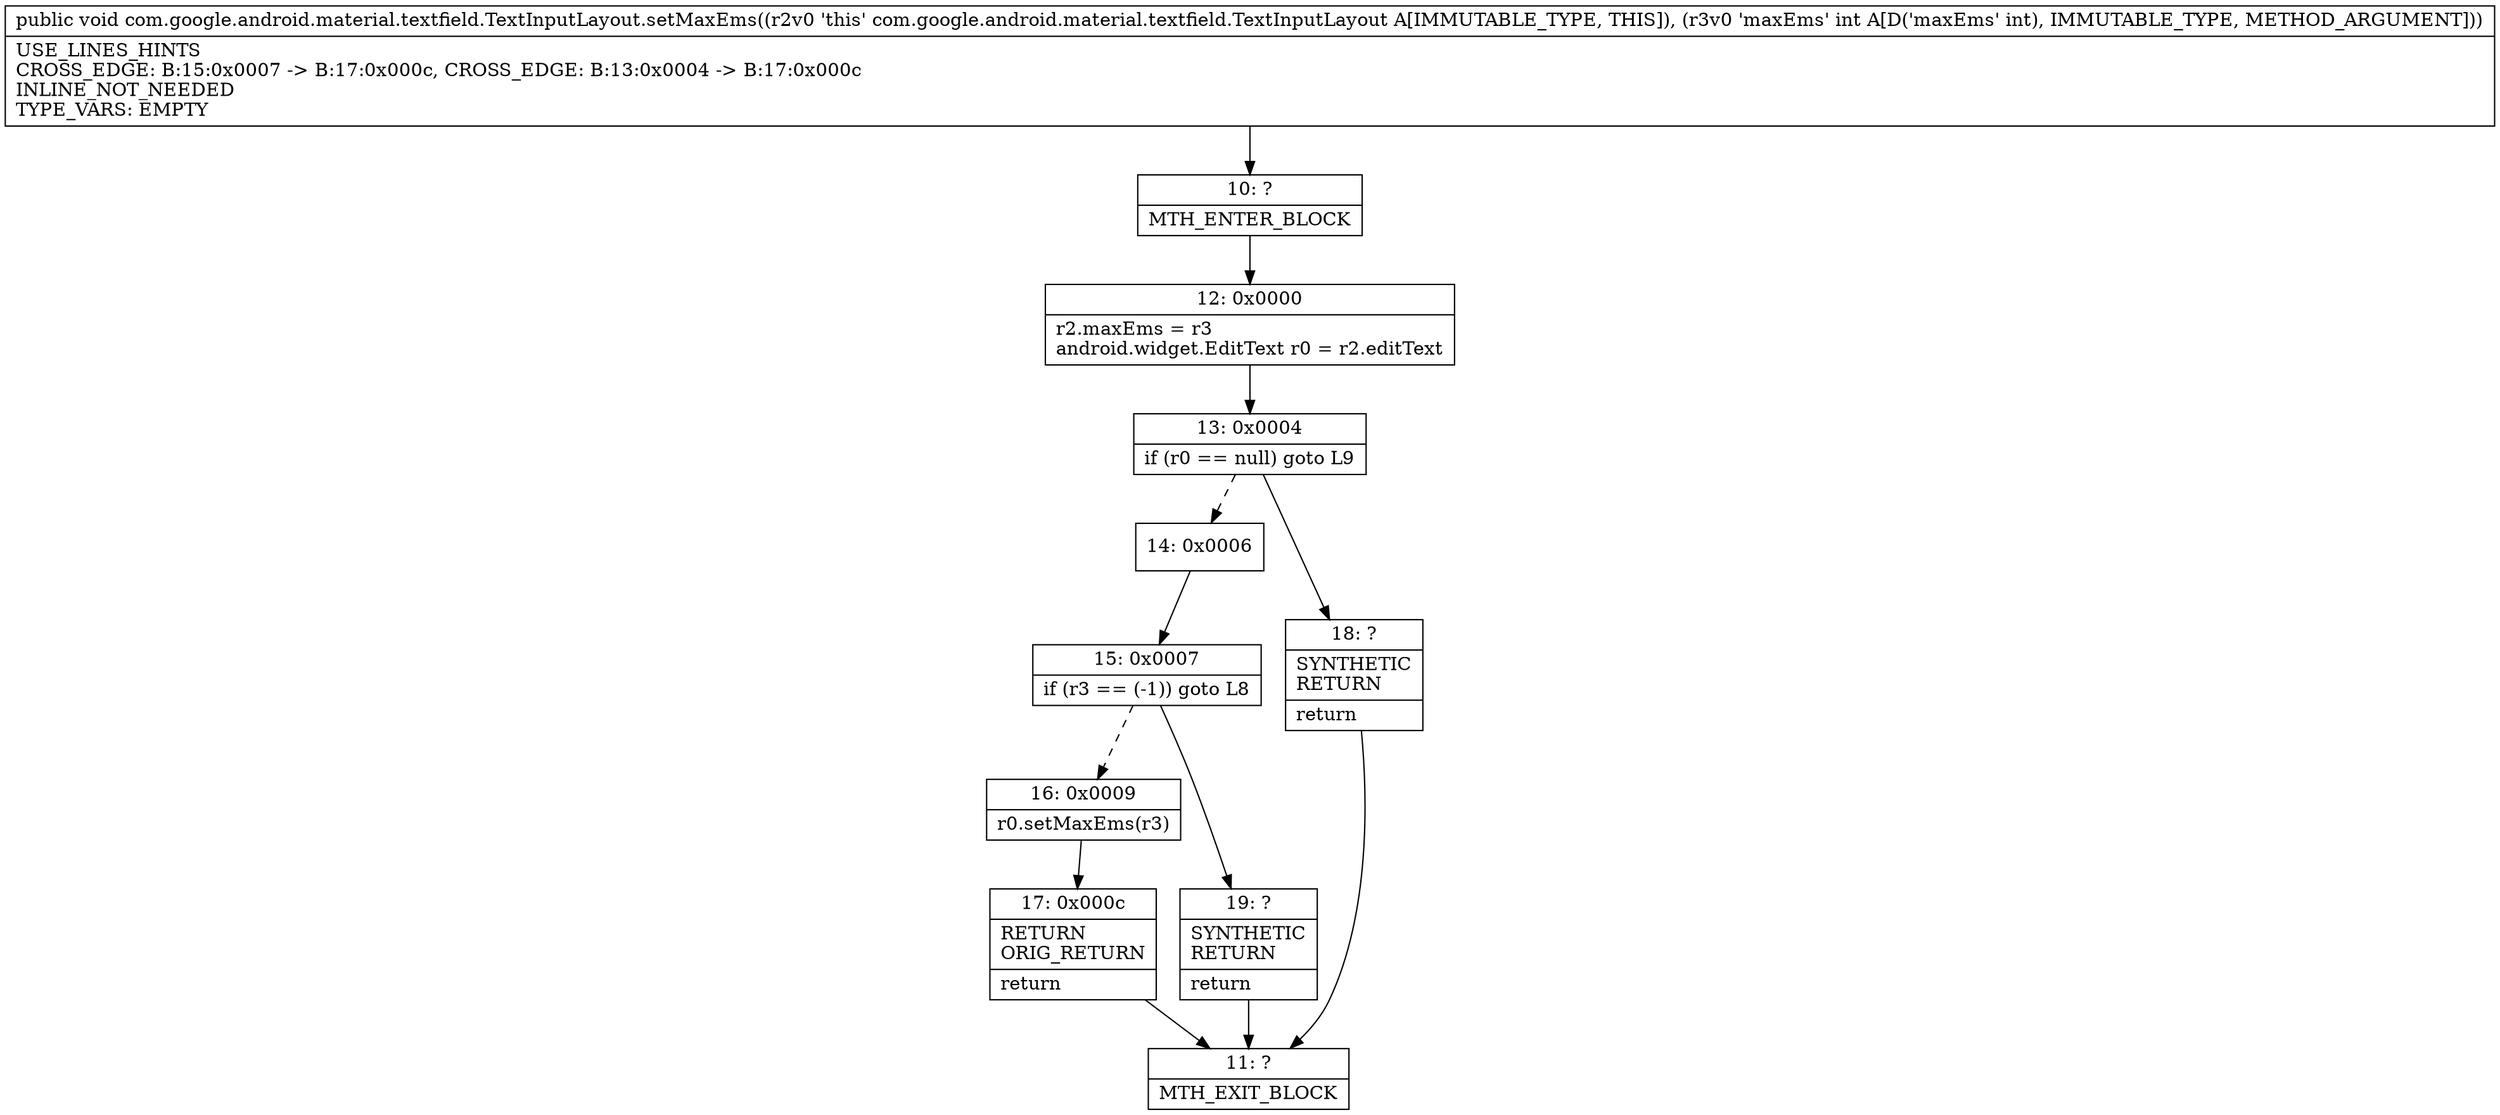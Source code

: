 digraph "CFG forcom.google.android.material.textfield.TextInputLayout.setMaxEms(I)V" {
Node_10 [shape=record,label="{10\:\ ?|MTH_ENTER_BLOCK\l}"];
Node_12 [shape=record,label="{12\:\ 0x0000|r2.maxEms = r3\landroid.widget.EditText r0 = r2.editText\l}"];
Node_13 [shape=record,label="{13\:\ 0x0004|if (r0 == null) goto L9\l}"];
Node_14 [shape=record,label="{14\:\ 0x0006}"];
Node_15 [shape=record,label="{15\:\ 0x0007|if (r3 == (\-1)) goto L8\l}"];
Node_16 [shape=record,label="{16\:\ 0x0009|r0.setMaxEms(r3)\l}"];
Node_17 [shape=record,label="{17\:\ 0x000c|RETURN\lORIG_RETURN\l|return\l}"];
Node_11 [shape=record,label="{11\:\ ?|MTH_EXIT_BLOCK\l}"];
Node_19 [shape=record,label="{19\:\ ?|SYNTHETIC\lRETURN\l|return\l}"];
Node_18 [shape=record,label="{18\:\ ?|SYNTHETIC\lRETURN\l|return\l}"];
MethodNode[shape=record,label="{public void com.google.android.material.textfield.TextInputLayout.setMaxEms((r2v0 'this' com.google.android.material.textfield.TextInputLayout A[IMMUTABLE_TYPE, THIS]), (r3v0 'maxEms' int A[D('maxEms' int), IMMUTABLE_TYPE, METHOD_ARGUMENT]))  | USE_LINES_HINTS\lCROSS_EDGE: B:15:0x0007 \-\> B:17:0x000c, CROSS_EDGE: B:13:0x0004 \-\> B:17:0x000c\lINLINE_NOT_NEEDED\lTYPE_VARS: EMPTY\l}"];
MethodNode -> Node_10;Node_10 -> Node_12;
Node_12 -> Node_13;
Node_13 -> Node_14[style=dashed];
Node_13 -> Node_18;
Node_14 -> Node_15;
Node_15 -> Node_16[style=dashed];
Node_15 -> Node_19;
Node_16 -> Node_17;
Node_17 -> Node_11;
Node_19 -> Node_11;
Node_18 -> Node_11;
}


